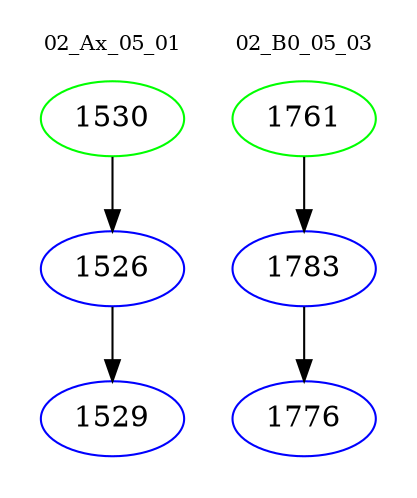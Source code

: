 digraph{
subgraph cluster_0 {
color = white
label = "02_Ax_05_01";
fontsize=10;
T0_1530 [label="1530", color="green"]
T0_1530 -> T0_1526 [color="black"]
T0_1526 [label="1526", color="blue"]
T0_1526 -> T0_1529 [color="black"]
T0_1529 [label="1529", color="blue"]
}
subgraph cluster_1 {
color = white
label = "02_B0_05_03";
fontsize=10;
T1_1761 [label="1761", color="green"]
T1_1761 -> T1_1783 [color="black"]
T1_1783 [label="1783", color="blue"]
T1_1783 -> T1_1776 [color="black"]
T1_1776 [label="1776", color="blue"]
}
}
